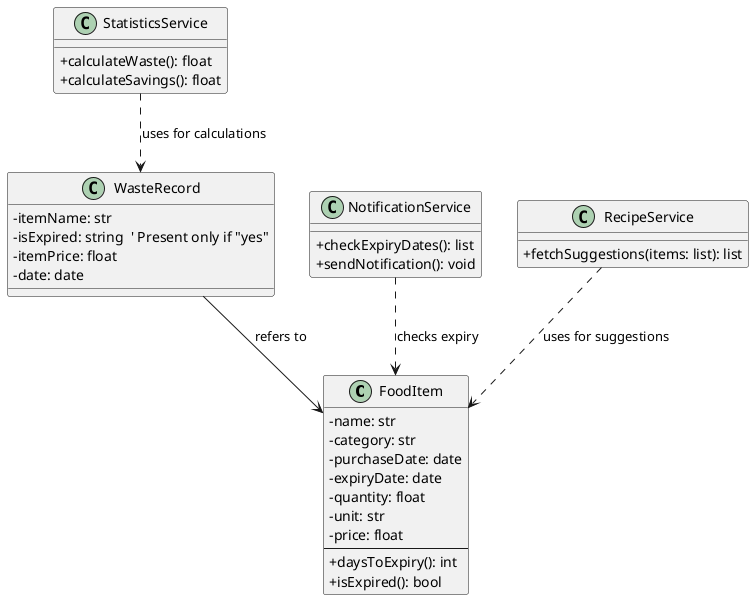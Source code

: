 @startuml
skinparam classAttributeIconSize 0

class FoodItem {
  - name: str
  - category: str
  - purchaseDate: date
  - expiryDate: date
  - quantity: float
  - unit: str
  - price: float
  --
  + daysToExpiry(): int
  + isExpired(): bool
}

class WasteRecord {
  - itemName: str
  - isExpired: string  ' Present only if "yes"
  - itemPrice: float
  - date: date
}

class NotificationService {
  + checkExpiryDates(): list
  + sendNotification(): void
}

class RecipeService {
  + fetchSuggestions(items: list): list
}

class StatisticsService {
  + calculateWaste(): float
  + calculateSavings(): float
}

' Association: WasteRecord references FoodItem (itemName derived from FoodItem.name)
WasteRecord --> FoodItem : refers to

' Service dependencies
NotificationService ..> FoodItem : checks expiry
RecipeService ..> FoodItem : uses for suggestions
StatisticsService ..> WasteRecord : uses for calculations

@enduml

